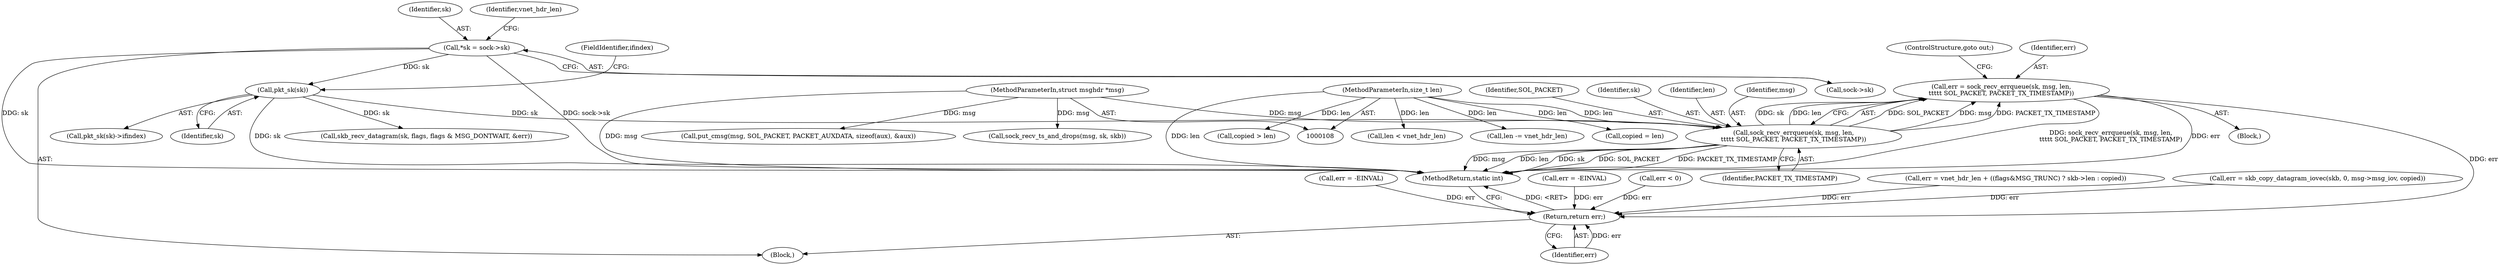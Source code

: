 digraph "0_linux_f3d3342602f8bcbf37d7c46641cb9bca7618eb1c_26@API" {
"1000162" [label="(Call,err = sock_recv_errqueue(sk, msg, len,\n\t\t\t\t\t SOL_PACKET, PACKET_TX_TIMESTAMP))"];
"1000164" [label="(Call,sock_recv_errqueue(sk, msg, len,\n\t\t\t\t\t SOL_PACKET, PACKET_TX_TIMESTAMP))"];
"1000150" [label="(Call,pkt_sk(sk))"];
"1000116" [label="(Call,*sk = sock->sk)"];
"1000111" [label="(MethodParameterIn,struct msghdr *msg)"];
"1000112" [label="(MethodParameterIn,size_t len)"];
"1000522" [label="(Return,return err;)"];
"1000381" [label="(Call,copied = len)"];
"1000195" [label="(Call,err = -EINVAL)"];
"1000162" [label="(Call,err = sock_recv_errqueue(sk, msg, len,\n\t\t\t\t\t SOL_PACKET, PACKET_TX_TIMESTAMP))"];
"1000117" [label="(Identifier,sk)"];
"1000168" [label="(Identifier,SOL_PACKET)"];
"1000163" [label="(Identifier,err)"];
"1000173" [label="(Call,skb_recv_datagram(sk, flags, flags & MSG_DONTWAIT, &err))"];
"1000118" [label="(Call,sock->sk)"];
"1000170" [label="(ControlStructure,goto out;)"];
"1000161" [label="(Block,)"];
"1000129" [label="(Call,err = -EINVAL)"];
"1000497" [label="(Call,put_cmsg(msg, SOL_PACKET, PACKET_AUXDATA, sizeof(aux), &aux))"];
"1000150" [label="(Call,pkt_sk(sk))"];
"1000151" [label="(Identifier,sk)"];
"1000164" [label="(Call,sock_recv_errqueue(sk, msg, len,\n\t\t\t\t\t SOL_PACKET, PACKET_TX_TIMESTAMP))"];
"1000111" [label="(MethodParameterIn,struct msghdr *msg)"];
"1000169" [label="(Identifier,PACKET_TX_TIMESTAMP)"];
"1000377" [label="(Call,copied > len)"];
"1000165" [label="(Identifier,sk)"];
"1000522" [label="(Return,return err;)"];
"1000112" [label="(MethodParameterIn,size_t len)"];
"1000401" [label="(Call,sock_recv_ts_and_drops(msg, sk, skb))"];
"1000149" [label="(Call,pkt_sk(sk)->ifindex)"];
"1000523" [label="(Identifier,err)"];
"1000152" [label="(FieldIdentifier,ifindex)"];
"1000345" [label="(Call,err < 0)"];
"1000116" [label="(Call,*sk = sock->sk)"];
"1000524" [label="(MethodReturn,static int)"];
"1000167" [label="(Identifier,len)"];
"1000204" [label="(Call,len < vnet_hdr_len)"];
"1000127" [label="(Identifier,vnet_hdr_len)"];
"1000114" [label="(Block,)"];
"1000505" [label="(Call,err = vnet_hdr_len + ((flags&MSG_TRUNC) ? skb->len : copied))"];
"1000166" [label="(Identifier,msg)"];
"1000389" [label="(Call,err = skb_copy_datagram_iovec(skb, 0, msg->msg_iov, copied))"];
"1000208" [label="(Call,len -= vnet_hdr_len)"];
"1000162" -> "1000161"  [label="AST: "];
"1000162" -> "1000164"  [label="CFG: "];
"1000163" -> "1000162"  [label="AST: "];
"1000164" -> "1000162"  [label="AST: "];
"1000170" -> "1000162"  [label="CFG: "];
"1000162" -> "1000524"  [label="DDG: sock_recv_errqueue(sk, msg, len,\n\t\t\t\t\t SOL_PACKET, PACKET_TX_TIMESTAMP)"];
"1000162" -> "1000524"  [label="DDG: err"];
"1000164" -> "1000162"  [label="DDG: SOL_PACKET"];
"1000164" -> "1000162"  [label="DDG: msg"];
"1000164" -> "1000162"  [label="DDG: PACKET_TX_TIMESTAMP"];
"1000164" -> "1000162"  [label="DDG: sk"];
"1000164" -> "1000162"  [label="DDG: len"];
"1000162" -> "1000522"  [label="DDG: err"];
"1000164" -> "1000169"  [label="CFG: "];
"1000165" -> "1000164"  [label="AST: "];
"1000166" -> "1000164"  [label="AST: "];
"1000167" -> "1000164"  [label="AST: "];
"1000168" -> "1000164"  [label="AST: "];
"1000169" -> "1000164"  [label="AST: "];
"1000164" -> "1000524"  [label="DDG: SOL_PACKET"];
"1000164" -> "1000524"  [label="DDG: PACKET_TX_TIMESTAMP"];
"1000164" -> "1000524"  [label="DDG: msg"];
"1000164" -> "1000524"  [label="DDG: len"];
"1000164" -> "1000524"  [label="DDG: sk"];
"1000150" -> "1000164"  [label="DDG: sk"];
"1000111" -> "1000164"  [label="DDG: msg"];
"1000112" -> "1000164"  [label="DDG: len"];
"1000150" -> "1000149"  [label="AST: "];
"1000150" -> "1000151"  [label="CFG: "];
"1000151" -> "1000150"  [label="AST: "];
"1000152" -> "1000150"  [label="CFG: "];
"1000150" -> "1000524"  [label="DDG: sk"];
"1000116" -> "1000150"  [label="DDG: sk"];
"1000150" -> "1000173"  [label="DDG: sk"];
"1000116" -> "1000114"  [label="AST: "];
"1000116" -> "1000118"  [label="CFG: "];
"1000117" -> "1000116"  [label="AST: "];
"1000118" -> "1000116"  [label="AST: "];
"1000127" -> "1000116"  [label="CFG: "];
"1000116" -> "1000524"  [label="DDG: sk"];
"1000116" -> "1000524"  [label="DDG: sock->sk"];
"1000111" -> "1000108"  [label="AST: "];
"1000111" -> "1000524"  [label="DDG: msg"];
"1000111" -> "1000401"  [label="DDG: msg"];
"1000111" -> "1000497"  [label="DDG: msg"];
"1000112" -> "1000108"  [label="AST: "];
"1000112" -> "1000524"  [label="DDG: len"];
"1000112" -> "1000204"  [label="DDG: len"];
"1000112" -> "1000208"  [label="DDG: len"];
"1000112" -> "1000377"  [label="DDG: len"];
"1000112" -> "1000381"  [label="DDG: len"];
"1000522" -> "1000114"  [label="AST: "];
"1000522" -> "1000523"  [label="CFG: "];
"1000523" -> "1000522"  [label="AST: "];
"1000524" -> "1000522"  [label="CFG: "];
"1000522" -> "1000524"  [label="DDG: <RET>"];
"1000523" -> "1000522"  [label="DDG: err"];
"1000129" -> "1000522"  [label="DDG: err"];
"1000505" -> "1000522"  [label="DDG: err"];
"1000389" -> "1000522"  [label="DDG: err"];
"1000345" -> "1000522"  [label="DDG: err"];
"1000195" -> "1000522"  [label="DDG: err"];
}
